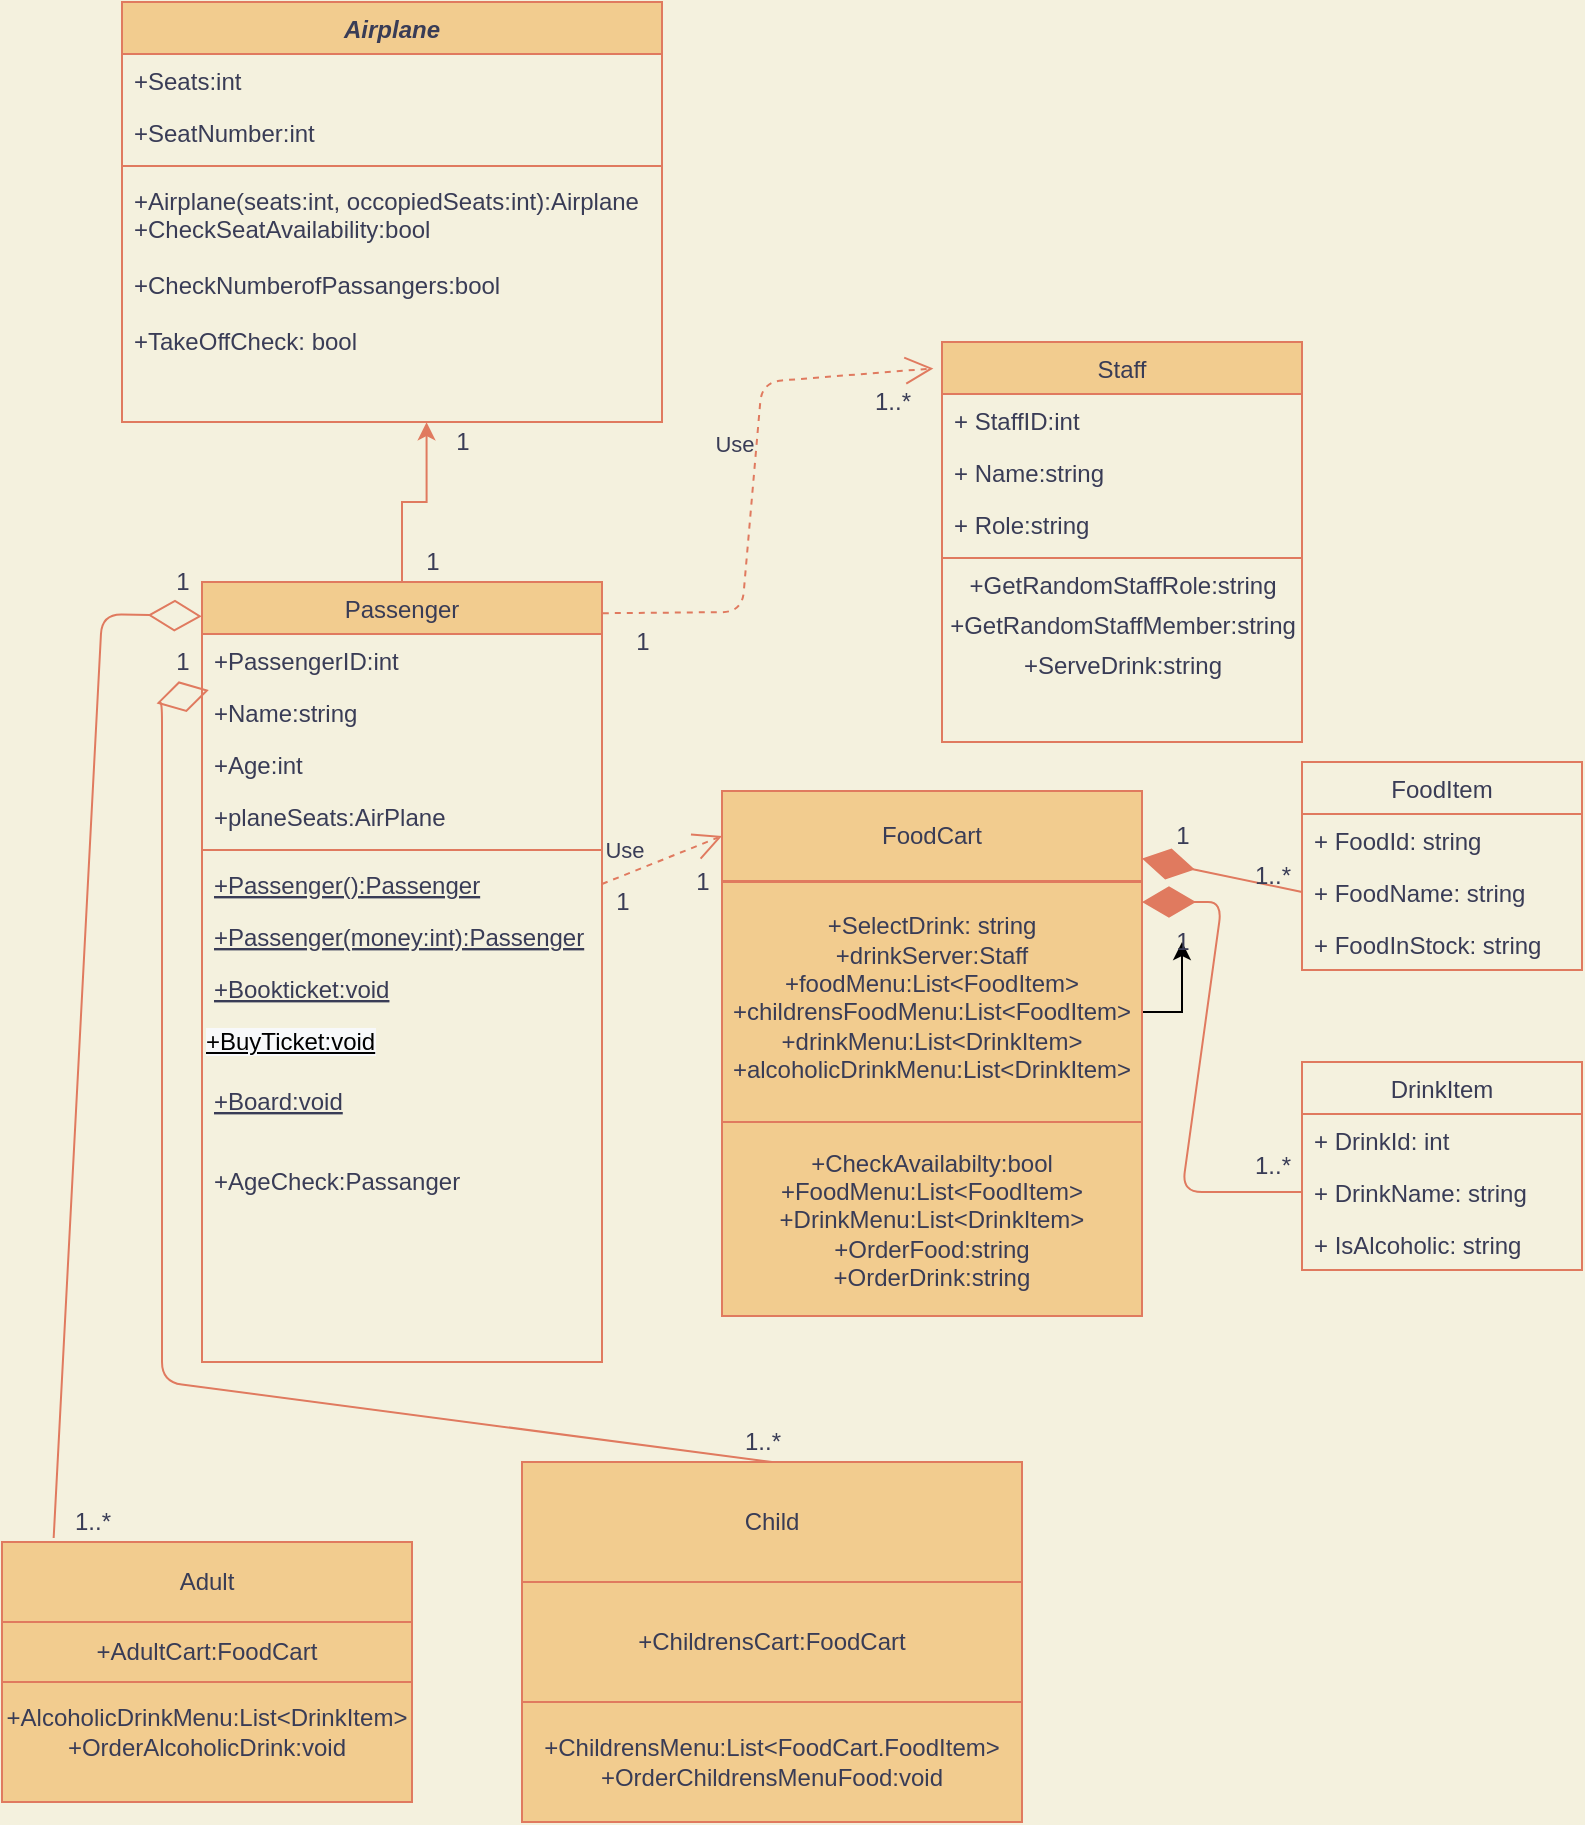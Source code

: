 <mxfile version="13.7.9" type="device"><diagram id="C5RBs43oDa-KdzZeNtuy" name="Page-1"><mxGraphModel dx="631" dy="279" grid="1" gridSize="10" guides="1" tooltips="1" connect="1" arrows="1" fold="1" page="1" pageScale="1" pageWidth="827" pageHeight="1169" background="#F4F1DE" math="0" shadow="0"><root><mxCell id="WIyWlLk6GJQsqaUBKTNV-0"/><mxCell id="WIyWlLk6GJQsqaUBKTNV-1" parent="WIyWlLk6GJQsqaUBKTNV-0"/><mxCell id="zkfFHV4jXpPFQw0GAbJ--0" value="Airplane" style="swimlane;fontStyle=3;align=center;verticalAlign=top;childLayout=stackLayout;horizontal=1;startSize=26;horizontalStack=0;resizeParent=1;resizeLast=0;collapsible=1;marginBottom=0;rounded=0;shadow=0;strokeWidth=1;fillColor=#F2CC8F;strokeColor=#E07A5F;fontColor=#393C56;" parent="WIyWlLk6GJQsqaUBKTNV-1" vertex="1"><mxGeometry x="70" y="90" width="270" height="210" as="geometry"><mxRectangle x="230" y="140" width="160" height="26" as="alternateBounds"/></mxGeometry></mxCell><mxCell id="zkfFHV4jXpPFQw0GAbJ--1" value="+Seats:int" style="text;align=left;verticalAlign=top;spacingLeft=4;spacingRight=4;overflow=hidden;rotatable=0;points=[[0,0.5],[1,0.5]];portConstraint=eastwest;fontColor=#393C56;" parent="zkfFHV4jXpPFQw0GAbJ--0" vertex="1"><mxGeometry y="26" width="270" height="26" as="geometry"/></mxCell><mxCell id="zkfFHV4jXpPFQw0GAbJ--2" value="+SeatNumber:int" style="text;align=left;verticalAlign=top;spacingLeft=4;spacingRight=4;overflow=hidden;rotatable=0;points=[[0,0.5],[1,0.5]];portConstraint=eastwest;rounded=0;shadow=0;html=0;fontColor=#393C56;" parent="zkfFHV4jXpPFQw0GAbJ--0" vertex="1"><mxGeometry y="52" width="270" height="26" as="geometry"/></mxCell><mxCell id="zkfFHV4jXpPFQw0GAbJ--4" value="" style="line;html=1;strokeWidth=1;align=left;verticalAlign=middle;spacingTop=-1;spacingLeft=3;spacingRight=3;rotatable=0;labelPosition=right;points=[];portConstraint=eastwest;fillColor=#F2CC8F;strokeColor=#E07A5F;fontColor=#393C56;labelBackgroundColor=#F4F1DE;" parent="zkfFHV4jXpPFQw0GAbJ--0" vertex="1"><mxGeometry y="78" width="270" height="8" as="geometry"/></mxCell><mxCell id="zkfFHV4jXpPFQw0GAbJ--5" value="+Airplane(seats:int, occopiedSeats:int):Airplane &#10;+CheckSeatAvailability:bool&#10;&#10;+CheckNumberofPassangers:bool&#10; &#10;+TakeOffCheck: bool" style="text;align=left;verticalAlign=top;spacingLeft=4;spacingRight=4;overflow=hidden;rotatable=0;points=[[0,0.5],[1,0.5]];portConstraint=eastwest;fontColor=#393C56;" parent="zkfFHV4jXpPFQw0GAbJ--0" vertex="1"><mxGeometry y="86" width="270" height="124" as="geometry"/></mxCell><mxCell id="MU2zD9gQPs0BDIQ2JjMA-5" style="edgeStyle=orthogonalEdgeStyle;rounded=0;orthogonalLoop=1;jettySize=auto;html=1;exitX=0.5;exitY=0;exitDx=0;exitDy=0;entryX=0.564;entryY=1.001;entryDx=0;entryDy=0;entryPerimeter=0;strokeColor=#E07A5F;fontColor=#393C56;labelBackgroundColor=#F4F1DE;" parent="WIyWlLk6GJQsqaUBKTNV-1" source="zkfFHV4jXpPFQw0GAbJ--6" target="zkfFHV4jXpPFQw0GAbJ--5" edge="1"><mxGeometry relative="1" as="geometry"><mxPoint x="240" y="300" as="targetPoint"/></mxGeometry></mxCell><mxCell id="zkfFHV4jXpPFQw0GAbJ--6" value="Passenger" style="swimlane;fontStyle=0;align=center;verticalAlign=top;childLayout=stackLayout;horizontal=1;startSize=26;horizontalStack=0;resizeParent=1;resizeLast=0;collapsible=1;marginBottom=0;rounded=0;shadow=0;strokeWidth=1;fillColor=#F2CC8F;strokeColor=#E07A5F;fontColor=#393C56;" parent="WIyWlLk6GJQsqaUBKTNV-1" vertex="1"><mxGeometry x="110" y="380" width="200" height="390" as="geometry"><mxRectangle x="130" y="380" width="160" height="26" as="alternateBounds"/></mxGeometry></mxCell><mxCell id="zkfFHV4jXpPFQw0GAbJ--7" value="+PassengerID:int&#10;&#10;" style="text;align=left;verticalAlign=top;spacingLeft=4;spacingRight=4;overflow=hidden;rotatable=0;points=[[0,0.5],[1,0.5]];portConstraint=eastwest;fontColor=#393C56;" parent="zkfFHV4jXpPFQw0GAbJ--6" vertex="1"><mxGeometry y="26" width="200" height="26" as="geometry"/></mxCell><mxCell id="zkfFHV4jXpPFQw0GAbJ--8" value="+Name:string" style="text;align=left;verticalAlign=top;spacingLeft=4;spacingRight=4;overflow=hidden;rotatable=0;points=[[0,0.5],[1,0.5]];portConstraint=eastwest;rounded=0;shadow=0;html=0;fontColor=#393C56;" parent="zkfFHV4jXpPFQw0GAbJ--6" vertex="1"><mxGeometry y="52" width="200" height="26" as="geometry"/></mxCell><mxCell id="MU2zD9gQPs0BDIQ2JjMA-3" value="+Age:int" style="text;align=left;verticalAlign=top;spacingLeft=4;spacingRight=4;overflow=hidden;rotatable=0;points=[[0,0.5],[1,0.5]];portConstraint=eastwest;rounded=0;shadow=0;html=0;fontColor=#393C56;" parent="zkfFHV4jXpPFQw0GAbJ--6" vertex="1"><mxGeometry y="78" width="200" height="26" as="geometry"/></mxCell><mxCell id="GsjaBNkm1_vEF_FZeGBL-22" value="+planeSeats:AirPlane" style="text;align=left;verticalAlign=top;spacingLeft=4;spacingRight=4;overflow=hidden;rotatable=0;points=[[0,0.5],[1,0.5]];portConstraint=eastwest;rounded=0;shadow=0;html=0;fontColor=#393C56;" parent="zkfFHV4jXpPFQw0GAbJ--6" vertex="1"><mxGeometry y="104" width="200" height="26" as="geometry"/></mxCell><mxCell id="zkfFHV4jXpPFQw0GAbJ--9" value="" style="line;html=1;strokeWidth=1;align=left;verticalAlign=middle;spacingTop=-1;spacingLeft=3;spacingRight=3;rotatable=0;labelPosition=right;points=[];portConstraint=eastwest;fillColor=#F2CC8F;strokeColor=#E07A5F;fontColor=#393C56;labelBackgroundColor=#F4F1DE;" parent="zkfFHV4jXpPFQw0GAbJ--6" vertex="1"><mxGeometry y="130" width="200" height="8" as="geometry"/></mxCell><mxCell id="1AM1G8eTV0i7_VV6lDFo-3" value="+Passenger():Passenger" style="text;align=left;verticalAlign=top;spacingLeft=4;spacingRight=4;overflow=hidden;rotatable=0;points=[[0,0.5],[1,0.5]];portConstraint=eastwest;fontStyle=4;fontColor=#393C56;" parent="zkfFHV4jXpPFQw0GAbJ--6" vertex="1"><mxGeometry y="138" width="200" height="26" as="geometry"/></mxCell><mxCell id="1AM1G8eTV0i7_VV6lDFo-1" value="+Passenger(money:int):Passenger" style="text;align=left;verticalAlign=top;spacingLeft=4;spacingRight=4;overflow=hidden;rotatable=0;points=[[0,0.5],[1,0.5]];portConstraint=eastwest;fontStyle=4;fontColor=#393C56;" parent="zkfFHV4jXpPFQw0GAbJ--6" vertex="1"><mxGeometry y="164" width="200" height="26" as="geometry"/></mxCell><mxCell id="zkfFHV4jXpPFQw0GAbJ--10" value="+Bookticket:void" style="text;align=left;verticalAlign=top;spacingLeft=4;spacingRight=4;overflow=hidden;rotatable=0;points=[[0,0.5],[1,0.5]];portConstraint=eastwest;fontStyle=4;fontColor=#393C56;" parent="zkfFHV4jXpPFQw0GAbJ--6" vertex="1"><mxGeometry y="190" width="200" height="26" as="geometry"/></mxCell><mxCell id="GylHUfk5qMJnPZIHVrpr-0" value="&lt;span style=&quot;color: rgb(0 , 0 , 0) ; font-family: &amp;#34;helvetica&amp;#34; ; font-size: 12px ; font-style: normal ; font-weight: 400 ; letter-spacing: normal ; text-align: left ; text-indent: 0px ; text-transform: none ; word-spacing: 0px ; background-color: rgb(248 , 249 , 250) ; text-decoration: underline ; display: inline ; float: none&quot;&gt;+BuyTicket:void&lt;/span&gt;" style="text;whiteSpace=wrap;html=1;fontColor=#393C56;" parent="zkfFHV4jXpPFQw0GAbJ--6" vertex="1"><mxGeometry y="216" width="200" height="30" as="geometry"/></mxCell><mxCell id="1AM1G8eTV0i7_VV6lDFo-2" value="+Board:void" style="text;align=left;verticalAlign=top;spacingLeft=4;spacingRight=4;overflow=hidden;rotatable=0;points=[[0,0.5],[1,0.5]];portConstraint=eastwest;fontStyle=4;fontColor=#393C56;" parent="zkfFHV4jXpPFQw0GAbJ--6" vertex="1"><mxGeometry y="246" width="200" height="26" as="geometry"/></mxCell><mxCell id="zkfFHV4jXpPFQw0GAbJ--11" value="&#10;+AgeCheck:Passanger" style="text;align=left;verticalAlign=top;spacingLeft=4;spacingRight=4;overflow=hidden;rotatable=0;points=[[0,0.5],[1,0.5]];portConstraint=eastwest;fontColor=#393C56;" parent="zkfFHV4jXpPFQw0GAbJ--6" vertex="1"><mxGeometry y="272" width="200" height="92" as="geometry"/></mxCell><mxCell id="H4hYB8yXeJJJpQe6vzuN-0" value="FoodItem" style="swimlane;fontStyle=0;childLayout=stackLayout;horizontal=1;startSize=26;fillColor=none;horizontalStack=0;resizeParent=1;resizeParentMax=0;resizeLast=0;collapsible=1;marginBottom=0;strokeColor=#E07A5F;fontColor=#393C56;" parent="WIyWlLk6GJQsqaUBKTNV-1" vertex="1"><mxGeometry x="660" y="470" width="140" height="104" as="geometry"/></mxCell><mxCell id="H4hYB8yXeJJJpQe6vzuN-1" value="+ FoodId: string" style="text;strokeColor=none;fillColor=none;align=left;verticalAlign=top;spacingLeft=4;spacingRight=4;overflow=hidden;rotatable=0;points=[[0,0.5],[1,0.5]];portConstraint=eastwest;fontColor=#393C56;" parent="H4hYB8yXeJJJpQe6vzuN-0" vertex="1"><mxGeometry y="26" width="140" height="26" as="geometry"/></mxCell><mxCell id="H4hYB8yXeJJJpQe6vzuN-2" value="+ FoodName: string" style="text;strokeColor=none;fillColor=none;align=left;verticalAlign=top;spacingLeft=4;spacingRight=4;overflow=hidden;rotatable=0;points=[[0,0.5],[1,0.5]];portConstraint=eastwest;fontColor=#393C56;" parent="H4hYB8yXeJJJpQe6vzuN-0" vertex="1"><mxGeometry y="52" width="140" height="26" as="geometry"/></mxCell><mxCell id="H4hYB8yXeJJJpQe6vzuN-3" value="+ FoodInStock: string" style="text;strokeColor=none;fillColor=none;align=left;verticalAlign=top;spacingLeft=4;spacingRight=4;overflow=hidden;rotatable=0;points=[[0,0.5],[1,0.5]];portConstraint=eastwest;fontColor=#393C56;" parent="H4hYB8yXeJJJpQe6vzuN-0" vertex="1"><mxGeometry y="78" width="140" height="26" as="geometry"/></mxCell><mxCell id="MU2zD9gQPs0BDIQ2JjMA-9" value="Adult" style="rounded=0;whiteSpace=wrap;html=1;fillColor=#F2CC8F;strokeColor=#E07A5F;fontColor=#393C56;" parent="WIyWlLk6GJQsqaUBKTNV-1" vertex="1"><mxGeometry x="10" y="860" width="205" height="40" as="geometry"/></mxCell><mxCell id="MU2zD9gQPs0BDIQ2JjMA-16" value="+ChildrensCart:FoodCart" style="rounded=0;whiteSpace=wrap;html=1;fillColor=#F2CC8F;strokeColor=#E07A5F;fontColor=#393C56;" parent="WIyWlLk6GJQsqaUBKTNV-1" vertex="1"><mxGeometry x="270" y="820" width="250" height="180" as="geometry"/></mxCell><mxCell id="MU2zD9gQPs0BDIQ2JjMA-17" value="Child" style="rounded=0;whiteSpace=wrap;html=1;fillColor=#F2CC8F;strokeColor=#E07A5F;fontColor=#393C56;" parent="WIyWlLk6GJQsqaUBKTNV-1" vertex="1"><mxGeometry x="270" y="820" width="250" height="60" as="geometry"/></mxCell><mxCell id="MU2zD9gQPs0BDIQ2JjMA-23" value="" style="edgeStyle=orthogonalEdgeStyle;rounded=0;orthogonalLoop=1;jettySize=auto;html=1;strokeColor=#E07A5F;fontColor=#393C56;labelBackgroundColor=#F4F1DE;" parent="WIyWlLk6GJQsqaUBKTNV-1" source="MU2zD9gQPs0BDIQ2JjMA-19" target="MU2zD9gQPs0BDIQ2JjMA-21" edge="1"><mxGeometry relative="1" as="geometry"/></mxCell><mxCell id="MU2zD9gQPs0BDIQ2JjMA-19" value="FoodCart" style="rounded=0;whiteSpace=wrap;html=1;fillColor=#F2CC8F;strokeColor=#E07A5F;fontColor=#393C56;" parent="WIyWlLk6GJQsqaUBKTNV-1" vertex="1"><mxGeometry x="370" y="484.5" width="210" height="45" as="geometry"/></mxCell><mxCell id="DeyA473W5EbYGv3K5QNo-0" value="" style="edgeStyle=orthogonalEdgeStyle;rounded=0;orthogonalLoop=1;jettySize=auto;html=1;" edge="1" parent="WIyWlLk6GJQsqaUBKTNV-1" source="MU2zD9gQPs0BDIQ2JjMA-21" target="GsjaBNkm1_vEF_FZeGBL-4"><mxGeometry relative="1" as="geometry"/></mxCell><mxCell id="MU2zD9gQPs0BDIQ2JjMA-21" value="&lt;span style=&quot;text-align: left&quot;&gt;+SelectDrink: string&lt;br&gt;+drinkServer:Staff&lt;/span&gt;&lt;br&gt;+foodMenu:List&amp;lt;FoodItem&amp;gt;&lt;br&gt;+childrensFoodMenu:List&amp;lt;FoodItem&amp;gt;&lt;br&gt;+drinkMenu:List&amp;lt;DrinkItem&amp;gt;&lt;br&gt;+alcoholicDrinkMenu:List&amp;lt;DrinkItem&amp;gt;&lt;br&gt;&lt;br&gt;&lt;div&gt;&lt;/div&gt;" style="rounded=0;whiteSpace=wrap;html=1;fillColor=#F2CC8F;strokeColor=#E07A5F;fontColor=#393C56;" parent="WIyWlLk6GJQsqaUBKTNV-1" vertex="1"><mxGeometry x="370" y="530" width="210" height="130" as="geometry"/></mxCell><mxCell id="MU2zD9gQPs0BDIQ2JjMA-22" value="+CheckAvailabilty:bool&lt;br&gt;+FoodMenu:List&amp;lt;FoodItem&amp;gt;&lt;br&gt;+DrinkMenu:List&amp;lt;DrinkItem&amp;gt;&lt;br&gt;&lt;span style=&quot;text-align: left&quot;&gt;+OrderFood:string&lt;/span&gt;&lt;br style=&quot;padding: 0px ; margin: 0px ; text-align: left&quot;&gt;&lt;span style=&quot;text-align: left&quot;&gt;+OrderDrink:string&lt;/span&gt;" style="rounded=0;whiteSpace=wrap;html=1;fillColor=#F2CC8F;strokeColor=#E07A5F;fontColor=#393C56;" parent="WIyWlLk6GJQsqaUBKTNV-1" vertex="1"><mxGeometry x="370" y="650" width="210" height="97" as="geometry"/></mxCell><mxCell id="zkfFHV4jXpPFQw0GAbJ--13" value="Staff" style="swimlane;fontStyle=0;align=center;verticalAlign=top;childLayout=stackLayout;horizontal=1;startSize=26;horizontalStack=0;resizeParent=1;resizeLast=0;collapsible=1;marginBottom=0;rounded=0;shadow=0;strokeWidth=1;fillColor=#F2CC8F;strokeColor=#E07A5F;fontColor=#393C56;" parent="WIyWlLk6GJQsqaUBKTNV-1" vertex="1"><mxGeometry x="480" y="260" width="180" height="200" as="geometry"><mxRectangle x="340" y="380" width="170" height="26" as="alternateBounds"/></mxGeometry></mxCell><mxCell id="MU2zD9gQPs0BDIQ2JjMA-2" value="+ StaffID:int" style="text;align=left;verticalAlign=top;spacingLeft=4;spacingRight=4;overflow=hidden;rotatable=0;points=[[0,0.5],[1,0.5]];portConstraint=eastwest;fontColor=#393C56;" parent="zkfFHV4jXpPFQw0GAbJ--13" vertex="1"><mxGeometry y="26" width="180" height="26" as="geometry"/></mxCell><mxCell id="MU2zD9gQPs0BDIQ2JjMA-0" value="+ Name:string" style="text;align=left;verticalAlign=top;spacingLeft=4;spacingRight=4;overflow=hidden;rotatable=0;points=[[0,0.5],[1,0.5]];portConstraint=eastwest;fontColor=#393C56;" parent="zkfFHV4jXpPFQw0GAbJ--13" vertex="1"><mxGeometry y="52" width="180" height="26" as="geometry"/></mxCell><mxCell id="zkfFHV4jXpPFQw0GAbJ--14" value="+ Role:string" style="text;align=left;verticalAlign=top;spacingLeft=4;spacingRight=4;overflow=hidden;rotatable=0;points=[[0,0.5],[1,0.5]];portConstraint=eastwest;fontColor=#393C56;" parent="zkfFHV4jXpPFQw0GAbJ--13" vertex="1"><mxGeometry y="78" width="180" height="26" as="geometry"/></mxCell><mxCell id="zkfFHV4jXpPFQw0GAbJ--15" value="" style="line;html=1;strokeWidth=1;align=left;verticalAlign=middle;spacingTop=-1;spacingLeft=3;spacingRight=3;rotatable=0;labelPosition=right;points=[];portConstraint=eastwest;fillColor=#F2CC8F;strokeColor=#E07A5F;fontColor=#393C56;labelBackgroundColor=#F4F1DE;" parent="zkfFHV4jXpPFQw0GAbJ--13" vertex="1"><mxGeometry y="104" width="180" height="8" as="geometry"/></mxCell><mxCell id="zQUj9DOsAEea4_AV6q-i-1" value="+GetRandomStaffRole:string" style="text;html=1;align=center;verticalAlign=middle;resizable=0;points=[];autosize=1;fontColor=#393C56;" parent="zkfFHV4jXpPFQw0GAbJ--13" vertex="1"><mxGeometry y="112" width="180" height="20" as="geometry"/></mxCell><mxCell id="zQUj9DOsAEea4_AV6q-i-0" value="+GetRandomStaffMember:string" style="text;html=1;align=center;verticalAlign=middle;resizable=0;points=[];autosize=1;fontColor=#393C56;" parent="zkfFHV4jXpPFQw0GAbJ--13" vertex="1"><mxGeometry y="132" width="180" height="20" as="geometry"/></mxCell><mxCell id="zQUj9DOsAEea4_AV6q-i-2" value="+ServeDrink:string" style="text;html=1;align=center;verticalAlign=middle;resizable=0;points=[];autosize=1;fontColor=#393C56;" parent="zkfFHV4jXpPFQw0GAbJ--13" vertex="1"><mxGeometry y="152" width="180" height="20" as="geometry"/></mxCell><mxCell id="H4hYB8yXeJJJpQe6vzuN-4" value="" style="endArrow=diamondThin;endFill=1;endSize=24;html=1;exitX=0;exitY=0.5;exitDx=0;exitDy=0;entryX=1;entryY=0.75;entryDx=0;entryDy=0;strokeColor=#E07A5F;fontColor=#393C56;labelBackgroundColor=#F4F1DE;" parent="WIyWlLk6GJQsqaUBKTNV-1" source="H4hYB8yXeJJJpQe6vzuN-2" target="MU2zD9gQPs0BDIQ2JjMA-19" edge="1"><mxGeometry width="160" relative="1" as="geometry"><mxPoint x="350" y="150" as="sourcePoint"/><mxPoint x="350" y="220" as="targetPoint"/></mxGeometry></mxCell><mxCell id="H4hYB8yXeJJJpQe6vzuN-12" value="" style="endArrow=diamondThin;endFill=1;endSize=24;html=1;exitX=0;exitY=0.5;exitDx=0;exitDy=0;strokeColor=#E07A5F;fontColor=#393C56;labelBackgroundColor=#F4F1DE;" parent="WIyWlLk6GJQsqaUBKTNV-1" source="H4hYB8yXeJJJpQe6vzuN-10" edge="1"><mxGeometry width="160" relative="1" as="geometry"><mxPoint x="580" y="790" as="sourcePoint"/><mxPoint x="580" y="540" as="targetPoint"/><Array as="points"><mxPoint x="600" y="685"/><mxPoint x="620" y="540"/></Array></mxGeometry></mxCell><mxCell id="H4hYB8yXeJJJpQe6vzuN-8" value="DrinkItem" style="swimlane;fontStyle=0;childLayout=stackLayout;horizontal=1;startSize=26;fillColor=none;horizontalStack=0;resizeParent=1;resizeParentMax=0;resizeLast=0;collapsible=1;marginBottom=0;strokeColor=#E07A5F;fontColor=#393C56;" parent="WIyWlLk6GJQsqaUBKTNV-1" vertex="1"><mxGeometry x="660" y="620" width="140" height="104" as="geometry"/></mxCell><mxCell id="H4hYB8yXeJJJpQe6vzuN-9" value="+ DrinkId: int" style="text;strokeColor=none;fillColor=none;align=left;verticalAlign=top;spacingLeft=4;spacingRight=4;overflow=hidden;rotatable=0;points=[[0,0.5],[1,0.5]];portConstraint=eastwest;fontColor=#393C56;" parent="H4hYB8yXeJJJpQe6vzuN-8" vertex="1"><mxGeometry y="26" width="140" height="26" as="geometry"/></mxCell><mxCell id="H4hYB8yXeJJJpQe6vzuN-10" value="+ DrinkName: string" style="text;strokeColor=none;fillColor=none;align=left;verticalAlign=top;spacingLeft=4;spacingRight=4;overflow=hidden;rotatable=0;points=[[0,0.5],[1,0.5]];portConstraint=eastwest;fontColor=#393C56;" parent="H4hYB8yXeJJJpQe6vzuN-8" vertex="1"><mxGeometry y="52" width="140" height="26" as="geometry"/></mxCell><mxCell id="H4hYB8yXeJJJpQe6vzuN-11" value="+ IsAlcoholic: string" style="text;strokeColor=none;fillColor=none;align=left;verticalAlign=top;spacingLeft=4;spacingRight=4;overflow=hidden;rotatable=0;points=[[0,0.5],[1,0.5]];portConstraint=eastwest;fontColor=#393C56;" parent="H4hYB8yXeJJJpQe6vzuN-8" vertex="1"><mxGeometry y="78" width="140" height="26" as="geometry"/></mxCell><mxCell id="H4hYB8yXeJJJpQe6vzuN-17" value="" style="endArrow=diamondThin;endFill=0;endSize=24;html=1;entryX=-0.001;entryY=0.044;entryDx=0;entryDy=0;entryPerimeter=0;exitX=0.126;exitY=-0.05;exitDx=0;exitDy=0;exitPerimeter=0;strokeColor=#E07A5F;fontColor=#393C56;labelBackgroundColor=#F4F1DE;" parent="WIyWlLk6GJQsqaUBKTNV-1" source="MU2zD9gQPs0BDIQ2JjMA-9" target="zkfFHV4jXpPFQw0GAbJ--6" edge="1"><mxGeometry width="160" relative="1" as="geometry"><mxPoint x="60" y="790" as="sourcePoint"/><mxPoint x="70" y="390" as="targetPoint"/><Array as="points"><mxPoint x="60" y="396"/></Array></mxGeometry></mxCell><mxCell id="H4hYB8yXeJJJpQe6vzuN-18" value="" style="endArrow=diamondThin;endFill=0;endSize=24;html=1;exitX=0.5;exitY=0;exitDx=0;exitDy=0;entryX=0.017;entryY=0.076;entryDx=0;entryDy=0;entryPerimeter=0;strokeColor=#E07A5F;fontColor=#393C56;labelBackgroundColor=#F4F1DE;" parent="WIyWlLk6GJQsqaUBKTNV-1" source="MU2zD9gQPs0BDIQ2JjMA-17" target="zkfFHV4jXpPFQw0GAbJ--8" edge="1"><mxGeometry width="160" relative="1" as="geometry"><mxPoint x="230" y="690" as="sourcePoint"/><mxPoint x="90" y="430" as="targetPoint"/><Array as="points"><mxPoint x="90" y="780"/><mxPoint x="90" y="440"/></Array></mxGeometry></mxCell><mxCell id="H4hYB8yXeJJJpQe6vzuN-22" value="Use" style="endArrow=open;endSize=12;dashed=1;html=1;exitX=1.002;exitY=0.04;exitDx=0;exitDy=0;exitPerimeter=0;entryX=-0.024;entryY=0.066;entryDx=0;entryDy=0;entryPerimeter=0;strokeColor=#E07A5F;fontColor=#393C56;labelBackgroundColor=#F4F1DE;" parent="WIyWlLk6GJQsqaUBKTNV-1" source="zkfFHV4jXpPFQw0GAbJ--6" target="zkfFHV4jXpPFQw0GAbJ--13" edge="1"><mxGeometry x="0.134" y="11" width="160" relative="1" as="geometry"><mxPoint x="310" y="380" as="sourcePoint"/><mxPoint x="470" y="380" as="targetPoint"/><Array as="points"><mxPoint x="380" y="395"/><mxPoint x="390" y="280"/></Array><mxPoint y="1" as="offset"/></mxGeometry></mxCell><mxCell id="H4hYB8yXeJJJpQe6vzuN-23" value="Use" style="endArrow=open;endSize=12;dashed=1;html=1;entryX=0;entryY=0.5;entryDx=0;entryDy=0;exitX=1;exitY=0.5;exitDx=0;exitDy=0;strokeColor=#E07A5F;fontColor=#393C56;labelBackgroundColor=#F4F1DE;" parent="WIyWlLk6GJQsqaUBKTNV-1" source="1AM1G8eTV0i7_VV6lDFo-3" target="MU2zD9gQPs0BDIQ2JjMA-19" edge="1"><mxGeometry x="-0.47" y="12" width="160" relative="1" as="geometry"><mxPoint x="310" y="540" as="sourcePoint"/><mxPoint x="470" y="540" as="targetPoint"/><Array as="points"/><mxPoint as="offset"/></mxGeometry></mxCell><mxCell id="1v8_85tVZQYnIvCJg-0--1" value="+AlcoholicDrinkMenu:List&amp;lt;DrinkItem&amp;gt;&lt;br&gt;+OrderAlcoholicDrink:void" style="rounded=0;whiteSpace=wrap;html=1;fillColor=#F2CC8F;strokeColor=#E07A5F;fontColor=#393C56;" parent="WIyWlLk6GJQsqaUBKTNV-1" vertex="1"><mxGeometry x="10" y="920" width="205" height="70" as="geometry"/></mxCell><mxCell id="1v8_85tVZQYnIvCJg-0--2" value="+AdultCart:FoodCart" style="rounded=0;whiteSpace=wrap;html=1;fillColor=#F2CC8F;strokeColor=#E07A5F;fontColor=#393C56;" parent="WIyWlLk6GJQsqaUBKTNV-1" vertex="1"><mxGeometry x="10" y="900" width="205" height="30" as="geometry"/></mxCell><mxCell id="GsjaBNkm1_vEF_FZeGBL-0" value="1" style="text;html=1;align=center;verticalAlign=middle;resizable=0;points=[];autosize=1;fontColor=#393C56;" parent="WIyWlLk6GJQsqaUBKTNV-1" vertex="1"><mxGeometry x="230" y="300" width="20" height="20" as="geometry"/></mxCell><mxCell id="GsjaBNkm1_vEF_FZeGBL-1" value="1" style="text;html=1;align=center;verticalAlign=middle;resizable=0;points=[];autosize=1;fontColor=#393C56;" parent="WIyWlLk6GJQsqaUBKTNV-1" vertex="1"><mxGeometry x="215" y="360" width="20" height="20" as="geometry"/></mxCell><mxCell id="GsjaBNkm1_vEF_FZeGBL-2" value="1..*" style="text;html=1;align=center;verticalAlign=middle;resizable=0;points=[];autosize=1;fontColor=#393C56;" parent="WIyWlLk6GJQsqaUBKTNV-1" vertex="1"><mxGeometry x="630" y="662" width="30" height="20" as="geometry"/></mxCell><mxCell id="GsjaBNkm1_vEF_FZeGBL-3" value="1..*" style="text;html=1;align=center;verticalAlign=middle;resizable=0;points=[];autosize=1;fontColor=#393C56;" parent="WIyWlLk6GJQsqaUBKTNV-1" vertex="1"><mxGeometry x="630" y="517" width="30" height="20" as="geometry"/></mxCell><mxCell id="GsjaBNkm1_vEF_FZeGBL-4" value="1" style="text;html=1;align=center;verticalAlign=middle;resizable=0;points=[];autosize=1;fontColor=#393C56;" parent="WIyWlLk6GJQsqaUBKTNV-1" vertex="1"><mxGeometry x="590" y="550" width="20" height="20" as="geometry"/></mxCell><mxCell id="GsjaBNkm1_vEF_FZeGBL-6" value="1" style="text;html=1;align=center;verticalAlign=middle;resizable=0;points=[];autosize=1;fontColor=#393C56;" parent="WIyWlLk6GJQsqaUBKTNV-1" vertex="1"><mxGeometry x="590" y="497" width="20" height="20" as="geometry"/></mxCell><mxCell id="GsjaBNkm1_vEF_FZeGBL-11" value="1" style="text;html=1;align=center;verticalAlign=middle;resizable=0;points=[];autosize=1;fontColor=#393C56;" parent="WIyWlLk6GJQsqaUBKTNV-1" vertex="1"><mxGeometry x="320" y="400" width="20" height="20" as="geometry"/></mxCell><mxCell id="GsjaBNkm1_vEF_FZeGBL-12" value="1..*" style="text;html=1;align=center;verticalAlign=middle;resizable=0;points=[];autosize=1;fontColor=#393C56;" parent="WIyWlLk6GJQsqaUBKTNV-1" vertex="1"><mxGeometry x="440" y="280" width="30" height="20" as="geometry"/></mxCell><mxCell id="GsjaBNkm1_vEF_FZeGBL-14" value="1..*" style="text;html=1;align=center;verticalAlign=middle;resizable=0;points=[];autosize=1;fontColor=#393C56;" parent="WIyWlLk6GJQsqaUBKTNV-1" vertex="1"><mxGeometry x="40" y="840" width="30" height="20" as="geometry"/></mxCell><mxCell id="GsjaBNkm1_vEF_FZeGBL-15" value="1" style="text;html=1;align=center;verticalAlign=middle;resizable=0;points=[];autosize=1;fontColor=#393C56;" parent="WIyWlLk6GJQsqaUBKTNV-1" vertex="1"><mxGeometry x="90" y="370" width="20" height="20" as="geometry"/></mxCell><mxCell id="GsjaBNkm1_vEF_FZeGBL-18" value="1" style="text;html=1;align=center;verticalAlign=middle;resizable=0;points=[];autosize=1;fontColor=#393C56;" parent="WIyWlLk6GJQsqaUBKTNV-1" vertex="1"><mxGeometry x="90" y="410" width="20" height="20" as="geometry"/></mxCell><mxCell id="_qGtxQpODYet1ZY2boM8-0" value="+ChildrensMenu:List&amp;lt;FoodCart.FoodItem&amp;gt;&lt;br&gt;+OrderChildrensMenuFood:void" style="rounded=0;whiteSpace=wrap;html=1;fillColor=#F2CC8F;strokeColor=#E07A5F;fontColor=#393C56;" parent="WIyWlLk6GJQsqaUBKTNV-1" vertex="1"><mxGeometry x="270" y="940" width="250" height="60" as="geometry"/></mxCell><mxCell id="GsjaBNkm1_vEF_FZeGBL-13" value="1..*" style="text;html=1;align=center;verticalAlign=middle;resizable=0;points=[];autosize=1;fontColor=#393C56;" parent="WIyWlLk6GJQsqaUBKTNV-1" vertex="1"><mxGeometry x="290" y="800" width="200" height="20" as="geometry"/></mxCell><mxCell id="_qGtxQpODYet1ZY2boM8-4" value="1" style="text;html=1;align=center;verticalAlign=middle;resizable=0;points=[];autosize=1;fontColor=#393C56;" parent="WIyWlLk6GJQsqaUBKTNV-1" vertex="1"><mxGeometry x="310" y="530" width="20" height="20" as="geometry"/></mxCell><mxCell id="_qGtxQpODYet1ZY2boM8-5" value="1" style="text;html=1;align=center;verticalAlign=middle;resizable=0;points=[];autosize=1;fontColor=#393C56;" parent="WIyWlLk6GJQsqaUBKTNV-1" vertex="1"><mxGeometry x="350" y="520" width="20" height="20" as="geometry"/></mxCell></root></mxGraphModel></diagram></mxfile>